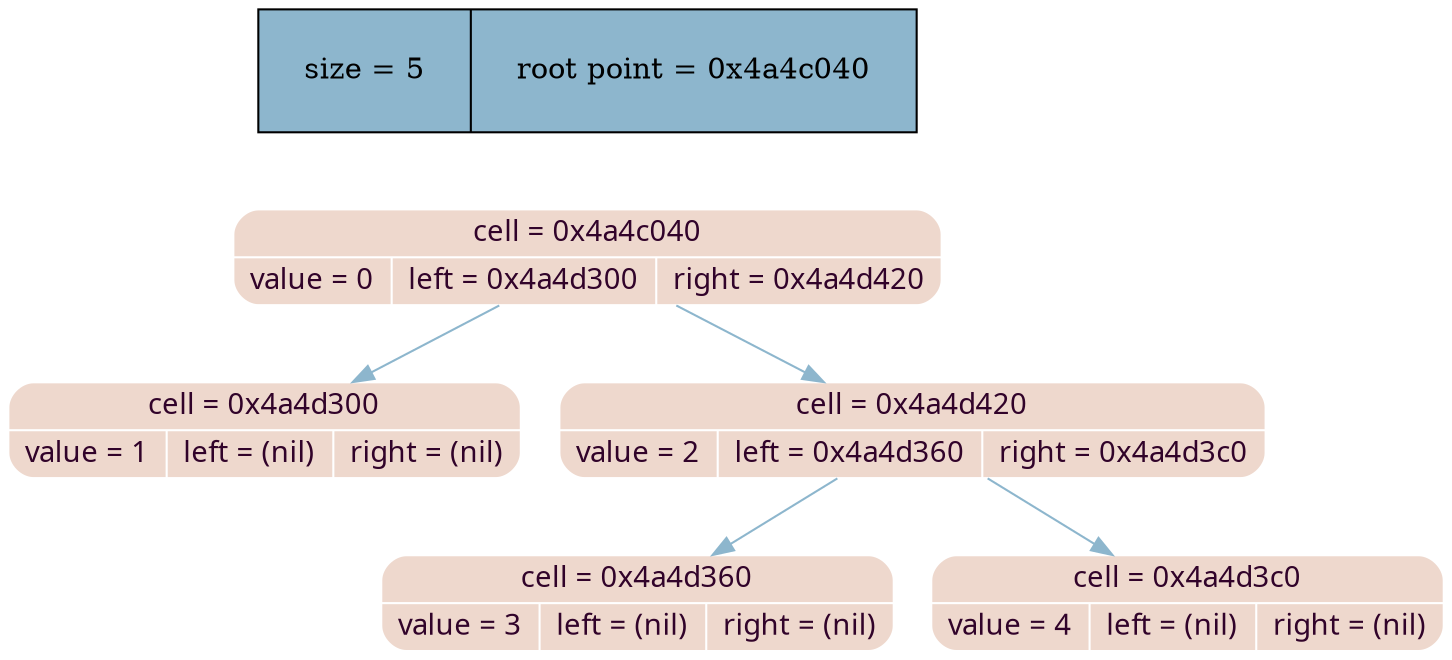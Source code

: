 digraph   
{
rankdir = ""
splines = "true"

node_stat [margin = "0.3*0.3", style = "filled", shape = "record", fillcolor = "#8DB6CD" label = " size = 5 | root point = 0x4a4c040"]
{rank = source; node_stat}

node0x4a4c040 [shape = "Mrecord", fillcolor = "#eed8cd", style = "filled", fontcolor = "#31032A", fontname = "Calibri", color = "white", label = "{cell = 0x4a4c040\n | {value = 0 |left = 0x4a4d300 |right = 0x4a4d420}}"]
node0x4a4c040 -> node0x4a4d300 [color = "#8DB6CD", style = "", constraint = true, fillcolor = "#8DB6CD",   fontcolor = "", fontname = "Calibri", label = ""];
node0x4a4d300 [shape = "Mrecord", fillcolor = "#eed8cd", style = "filled", fontcolor = "#31032A", fontname = "Calibri", color = "white", label = "{cell = 0x4a4d300\n | {value = 1 |left = (nil) |right = (nil)}}"]
node0x4a4c040 -> node0x4a4d420 [color = "#8DB6CD", style = "", constraint = true, fillcolor = "#8DB6CD",   fontcolor = "", fontname = "Calibri", label = ""];
node0x4a4d420 [shape = "Mrecord", fillcolor = "#eed8cd", style = "filled", fontcolor = "#31032A", fontname = "Calibri", color = "white", label = "{cell = 0x4a4d420\n | {value = 2 |left = 0x4a4d360 |right = 0x4a4d3c0}}"]
node0x4a4d420 -> node0x4a4d360 [color = "#8DB6CD", style = "", constraint = true, fillcolor = "#8DB6CD",   fontcolor = "", fontname = "Calibri", label = ""];
node0x4a4d360 [shape = "Mrecord", fillcolor = "#eed8cd", style = "filled", fontcolor = "#31032A", fontname = "Calibri", color = "white", label = "{cell = 0x4a4d360\n | {value = 3 |left = (nil) |right = (nil)}}"]
node0x4a4d420 -> node0x4a4d3c0 [color = "#8DB6CD", style = "", constraint = true, fillcolor = "#8DB6CD",   fontcolor = "", fontname = "Calibri", label = ""];
node0x4a4d3c0 [shape = "Mrecord", fillcolor = "#eed8cd", style = "filled", fontcolor = "#31032A", fontname = "Calibri", color = "white", label = "{cell = 0x4a4d3c0\n | {value = 4 |left = (nil) |right = (nil)}}"]
}
